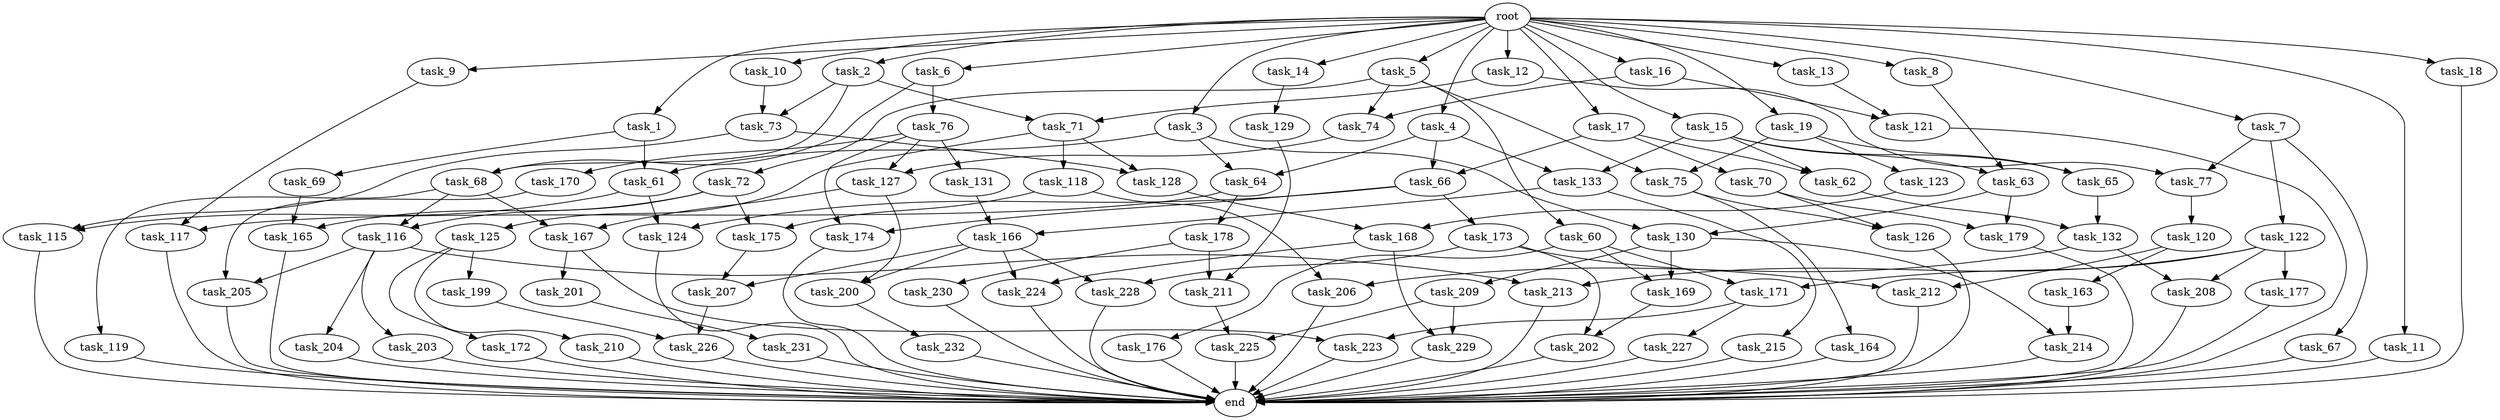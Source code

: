 digraph G {
  root [size="0.000000"];
  task_1 [size="10.240000"];
  task_2 [size="10.240000"];
  task_3 [size="10.240000"];
  task_4 [size="10.240000"];
  task_5 [size="10.240000"];
  task_6 [size="10.240000"];
  task_7 [size="10.240000"];
  task_8 [size="10.240000"];
  task_9 [size="10.240000"];
  task_10 [size="10.240000"];
  task_11 [size="10.240000"];
  task_12 [size="10.240000"];
  task_13 [size="10.240000"];
  task_14 [size="10.240000"];
  task_15 [size="10.240000"];
  task_16 [size="10.240000"];
  task_17 [size="10.240000"];
  task_18 [size="10.240000"];
  task_19 [size="10.240000"];
  task_60 [size="8589934592.000000"];
  task_61 [size="11682311045.120001"];
  task_62 [size="4982162063.360000"];
  task_63 [size="12799002542.080000"];
  task_64 [size="9363028705.280001"];
  task_65 [size="6356551598.080000"];
  task_66 [size="1546188226.560000"];
  task_67 [size="1374389534.720000"];
  task_68 [size="14087492730.880001"];
  task_69 [size="3092376453.120000"];
  task_70 [size="773094113.280000"];
  task_71 [size="9964324126.719999"];
  task_72 [size="8589934592.000000"];
  task_73 [size="15547781611.520000"];
  task_74 [size="9363028705.280001"];
  task_75 [size="10737418240.000000"];
  task_76 [size="5497558138.880000"];
  task_77 [size="2748779069.440000"];
  task_115 [size="5841155522.560000"];
  task_116 [size="8332236554.240000"];
  task_117 [size="4466765987.840000"];
  task_118 [size="6957847019.520000"];
  task_119 [size="1374389534.720000"];
  task_120 [size="1374389534.720000"];
  task_121 [size="2920577761.280000"];
  task_122 [size="1374389534.720000"];
  task_123 [size="2147483648.000000"];
  task_124 [size="7645041786.880000"];
  task_125 [size="6957847019.520000"];
  task_126 [size="15547781611.520000"];
  task_127 [size="4552665333.760000"];
  task_128 [size="7301444403.200000"];
  task_129 [size="8589934592.000000"];
  task_130 [size="14087492730.880001"];
  task_131 [size="4209067950.080000"];
  task_132 [size="4552665333.760000"];
  task_133 [size="4982162063.360000"];
  task_163 [size="4209067950.080000"];
  task_164 [size="6957847019.520000"];
  task_165 [size="7301444403.200000"];
  task_166 [size="1717986918.400000"];
  task_167 [size="8332236554.240000"];
  task_168 [size="7645041786.880000"];
  task_169 [size="10050223472.639999"];
  task_170 [size="4209067950.080000"];
  task_171 [size="3435973836.800000"];
  task_172 [size="5497558138.880000"];
  task_173 [size="2147483648.000000"];
  task_174 [size="6356551598.080000"];
  task_175 [size="7730941132.800000"];
  task_176 [size="3092376453.120000"];
  task_177 [size="343597383.680000"];
  task_178 [size="1374389534.720000"];
  task_179 [size="14087492730.880001"];
  task_199 [size="5497558138.880000"];
  task_200 [size="10050223472.639999"];
  task_201 [size="2147483648.000000"];
  task_202 [size="3521873182.720000"];
  task_203 [size="6957847019.520000"];
  task_204 [size="6957847019.520000"];
  task_205 [size="15547781611.520000"];
  task_206 [size="7730941132.800000"];
  task_207 [size="4466765987.840000"];
  task_208 [size="7301444403.200000"];
  task_209 [size="6957847019.520000"];
  task_210 [size="5497558138.880000"];
  task_211 [size="17179869184.000000"];
  task_212 [size="5583457484.800000"];
  task_213 [size="7301444403.200000"];
  task_214 [size="12455405158.400000"];
  task_215 [size="1374389534.720000"];
  task_223 [size="7645041786.880000"];
  task_224 [size="3865470566.400000"];
  task_225 [size="7301444403.200000"];
  task_226 [size="1546188226.560000"];
  task_227 [size="5497558138.880000"];
  task_228 [size="4466765987.840000"];
  task_229 [size="7730941132.800000"];
  task_230 [size="8589934592.000000"];
  task_231 [size="343597383.680000"];
  task_232 [size="6957847019.520000"];
  end [size="0.000000"];

  root -> task_1 [size="1.000000"];
  root -> task_2 [size="1.000000"];
  root -> task_3 [size="1.000000"];
  root -> task_4 [size="1.000000"];
  root -> task_5 [size="1.000000"];
  root -> task_6 [size="1.000000"];
  root -> task_7 [size="1.000000"];
  root -> task_8 [size="1.000000"];
  root -> task_9 [size="1.000000"];
  root -> task_10 [size="1.000000"];
  root -> task_11 [size="1.000000"];
  root -> task_12 [size="1.000000"];
  root -> task_13 [size="1.000000"];
  root -> task_14 [size="1.000000"];
  root -> task_15 [size="1.000000"];
  root -> task_16 [size="1.000000"];
  root -> task_17 [size="1.000000"];
  root -> task_18 [size="1.000000"];
  root -> task_19 [size="1.000000"];
  task_1 -> task_61 [size="301989888.000000"];
  task_1 -> task_69 [size="301989888.000000"];
  task_2 -> task_68 [size="838860800.000000"];
  task_2 -> task_71 [size="838860800.000000"];
  task_2 -> task_73 [size="838860800.000000"];
  task_3 -> task_61 [size="838860800.000000"];
  task_3 -> task_64 [size="838860800.000000"];
  task_3 -> task_130 [size="838860800.000000"];
  task_4 -> task_64 [size="75497472.000000"];
  task_4 -> task_66 [size="75497472.000000"];
  task_4 -> task_133 [size="75497472.000000"];
  task_5 -> task_60 [size="838860800.000000"];
  task_5 -> task_72 [size="838860800.000000"];
  task_5 -> task_74 [size="838860800.000000"];
  task_5 -> task_75 [size="838860800.000000"];
  task_6 -> task_68 [size="536870912.000000"];
  task_6 -> task_76 [size="536870912.000000"];
  task_7 -> task_67 [size="134217728.000000"];
  task_7 -> task_77 [size="134217728.000000"];
  task_7 -> task_122 [size="134217728.000000"];
  task_8 -> task_63 [size="838860800.000000"];
  task_9 -> task_117 [size="301989888.000000"];
  task_10 -> task_73 [size="679477248.000000"];
  task_11 -> end [size="1.000000"];
  task_12 -> task_71 [size="134217728.000000"];
  task_12 -> task_77 [size="134217728.000000"];
  task_13 -> task_121 [size="209715200.000000"];
  task_14 -> task_129 [size="838860800.000000"];
  task_15 -> task_62 [size="411041792.000000"];
  task_15 -> task_63 [size="411041792.000000"];
  task_15 -> task_65 [size="411041792.000000"];
  task_15 -> task_133 [size="411041792.000000"];
  task_16 -> task_74 [size="75497472.000000"];
  task_16 -> task_121 [size="75497472.000000"];
  task_17 -> task_62 [size="75497472.000000"];
  task_17 -> task_66 [size="75497472.000000"];
  task_17 -> task_70 [size="75497472.000000"];
  task_18 -> end [size="1.000000"];
  task_19 -> task_65 [size="209715200.000000"];
  task_19 -> task_75 [size="209715200.000000"];
  task_19 -> task_123 [size="209715200.000000"];
  task_60 -> task_169 [size="301989888.000000"];
  task_60 -> task_171 [size="301989888.000000"];
  task_60 -> task_176 [size="301989888.000000"];
  task_61 -> task_115 [size="536870912.000000"];
  task_61 -> task_124 [size="536870912.000000"];
  task_62 -> task_132 [size="33554432.000000"];
  task_63 -> task_130 [size="536870912.000000"];
  task_63 -> task_179 [size="536870912.000000"];
  task_64 -> task_117 [size="134217728.000000"];
  task_64 -> task_178 [size="134217728.000000"];
  task_65 -> task_132 [size="411041792.000000"];
  task_66 -> task_124 [size="209715200.000000"];
  task_66 -> task_173 [size="209715200.000000"];
  task_66 -> task_174 [size="209715200.000000"];
  task_67 -> end [size="1.000000"];
  task_68 -> task_116 [size="134217728.000000"];
  task_68 -> task_119 [size="134217728.000000"];
  task_68 -> task_167 [size="134217728.000000"];
  task_69 -> task_165 [size="33554432.000000"];
  task_70 -> task_126 [size="838860800.000000"];
  task_70 -> task_179 [size="838860800.000000"];
  task_71 -> task_118 [size="679477248.000000"];
  task_71 -> task_125 [size="679477248.000000"];
  task_71 -> task_128 [size="679477248.000000"];
  task_72 -> task_116 [size="679477248.000000"];
  task_72 -> task_165 [size="679477248.000000"];
  task_72 -> task_175 [size="679477248.000000"];
  task_73 -> task_115 [size="33554432.000000"];
  task_73 -> task_128 [size="33554432.000000"];
  task_74 -> task_127 [size="33554432.000000"];
  task_75 -> task_126 [size="679477248.000000"];
  task_75 -> task_164 [size="679477248.000000"];
  task_76 -> task_127 [size="411041792.000000"];
  task_76 -> task_131 [size="411041792.000000"];
  task_76 -> task_170 [size="411041792.000000"];
  task_76 -> task_174 [size="411041792.000000"];
  task_77 -> task_120 [size="134217728.000000"];
  task_115 -> end [size="1.000000"];
  task_116 -> task_203 [size="679477248.000000"];
  task_116 -> task_204 [size="679477248.000000"];
  task_116 -> task_205 [size="679477248.000000"];
  task_116 -> task_213 [size="679477248.000000"];
  task_117 -> end [size="1.000000"];
  task_118 -> task_175 [size="75497472.000000"];
  task_118 -> task_206 [size="75497472.000000"];
  task_119 -> end [size="1.000000"];
  task_120 -> task_163 [size="411041792.000000"];
  task_120 -> task_212 [size="411041792.000000"];
  task_121 -> end [size="1.000000"];
  task_122 -> task_171 [size="33554432.000000"];
  task_122 -> task_177 [size="33554432.000000"];
  task_122 -> task_208 [size="33554432.000000"];
  task_122 -> task_213 [size="33554432.000000"];
  task_123 -> task_168 [size="536870912.000000"];
  task_124 -> end [size="1.000000"];
  task_125 -> task_172 [size="536870912.000000"];
  task_125 -> task_199 [size="536870912.000000"];
  task_125 -> task_210 [size="536870912.000000"];
  task_126 -> end [size="1.000000"];
  task_127 -> task_167 [size="679477248.000000"];
  task_127 -> task_200 [size="679477248.000000"];
  task_128 -> task_168 [size="209715200.000000"];
  task_129 -> task_211 [size="838860800.000000"];
  task_130 -> task_169 [size="679477248.000000"];
  task_130 -> task_209 [size="679477248.000000"];
  task_130 -> task_214 [size="679477248.000000"];
  task_131 -> task_166 [size="33554432.000000"];
  task_132 -> task_206 [size="679477248.000000"];
  task_132 -> task_208 [size="679477248.000000"];
  task_133 -> task_166 [size="134217728.000000"];
  task_133 -> task_215 [size="134217728.000000"];
  task_163 -> task_214 [size="536870912.000000"];
  task_164 -> end [size="1.000000"];
  task_165 -> end [size="1.000000"];
  task_166 -> task_200 [size="301989888.000000"];
  task_166 -> task_207 [size="301989888.000000"];
  task_166 -> task_224 [size="301989888.000000"];
  task_166 -> task_228 [size="301989888.000000"];
  task_167 -> task_201 [size="209715200.000000"];
  task_167 -> task_223 [size="209715200.000000"];
  task_168 -> task_224 [size="75497472.000000"];
  task_168 -> task_229 [size="75497472.000000"];
  task_169 -> task_202 [size="209715200.000000"];
  task_170 -> task_205 [size="838860800.000000"];
  task_171 -> task_223 [size="536870912.000000"];
  task_171 -> task_227 [size="536870912.000000"];
  task_172 -> end [size="1.000000"];
  task_173 -> task_202 [size="134217728.000000"];
  task_173 -> task_212 [size="134217728.000000"];
  task_173 -> task_228 [size="134217728.000000"];
  task_174 -> end [size="1.000000"];
  task_175 -> task_207 [size="134217728.000000"];
  task_176 -> end [size="1.000000"];
  task_177 -> end [size="1.000000"];
  task_178 -> task_211 [size="838860800.000000"];
  task_178 -> task_230 [size="838860800.000000"];
  task_179 -> end [size="1.000000"];
  task_199 -> task_226 [size="75497472.000000"];
  task_200 -> task_232 [size="679477248.000000"];
  task_201 -> task_231 [size="33554432.000000"];
  task_202 -> end [size="1.000000"];
  task_203 -> end [size="1.000000"];
  task_204 -> end [size="1.000000"];
  task_205 -> end [size="1.000000"];
  task_206 -> end [size="1.000000"];
  task_207 -> task_226 [size="75497472.000000"];
  task_208 -> end [size="1.000000"];
  task_209 -> task_225 [size="679477248.000000"];
  task_209 -> task_229 [size="679477248.000000"];
  task_210 -> end [size="1.000000"];
  task_211 -> task_225 [size="33554432.000000"];
  task_212 -> end [size="1.000000"];
  task_213 -> end [size="1.000000"];
  task_214 -> end [size="1.000000"];
  task_215 -> end [size="1.000000"];
  task_223 -> end [size="1.000000"];
  task_224 -> end [size="1.000000"];
  task_225 -> end [size="1.000000"];
  task_226 -> end [size="1.000000"];
  task_227 -> end [size="1.000000"];
  task_228 -> end [size="1.000000"];
  task_229 -> end [size="1.000000"];
  task_230 -> end [size="1.000000"];
  task_231 -> end [size="1.000000"];
  task_232 -> end [size="1.000000"];
}
